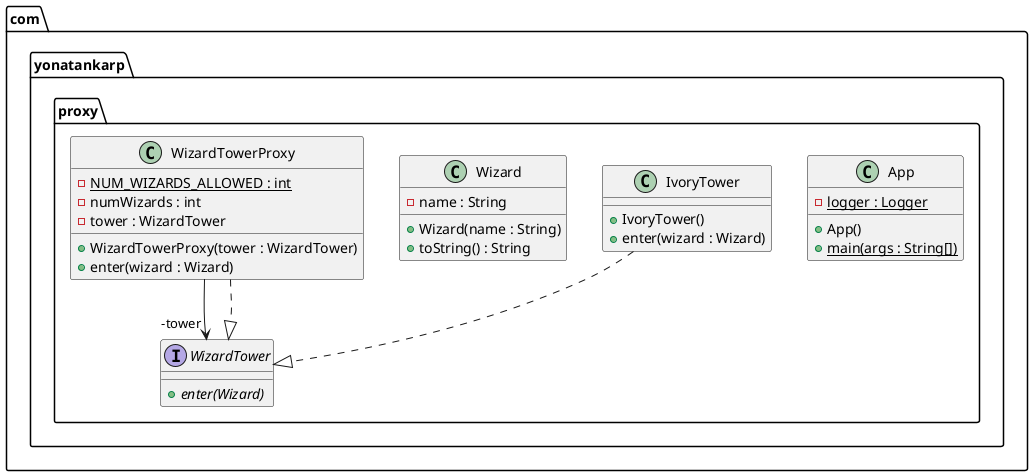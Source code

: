 @startuml
package com.yonatankarp.proxy {
  class App {
  - logger : Logger {static}
    + App()
    + main(args : String[]) {static}
  }
  class IvoryTower {
    + IvoryTower()
    + enter(wizard : Wizard)
  }
  class Wizard {
    - name : String
    + Wizard(name : String)
    + toString() : String
  }
  interface WizardTower {
    + enter(Wizard) {abstract}
  }
  class WizardTowerProxy {
    - NUM_WIZARDS_ALLOWED : int {static}
    - numWizards : int
    - tower : WizardTower
    + WizardTowerProxy(tower : WizardTower)
    + enter(wizard : Wizard)
  }
}
WizardTowerProxy -->  "-tower" WizardTower
IvoryTower ..|> WizardTower
WizardTowerProxy ..|> WizardTower
@enduml
